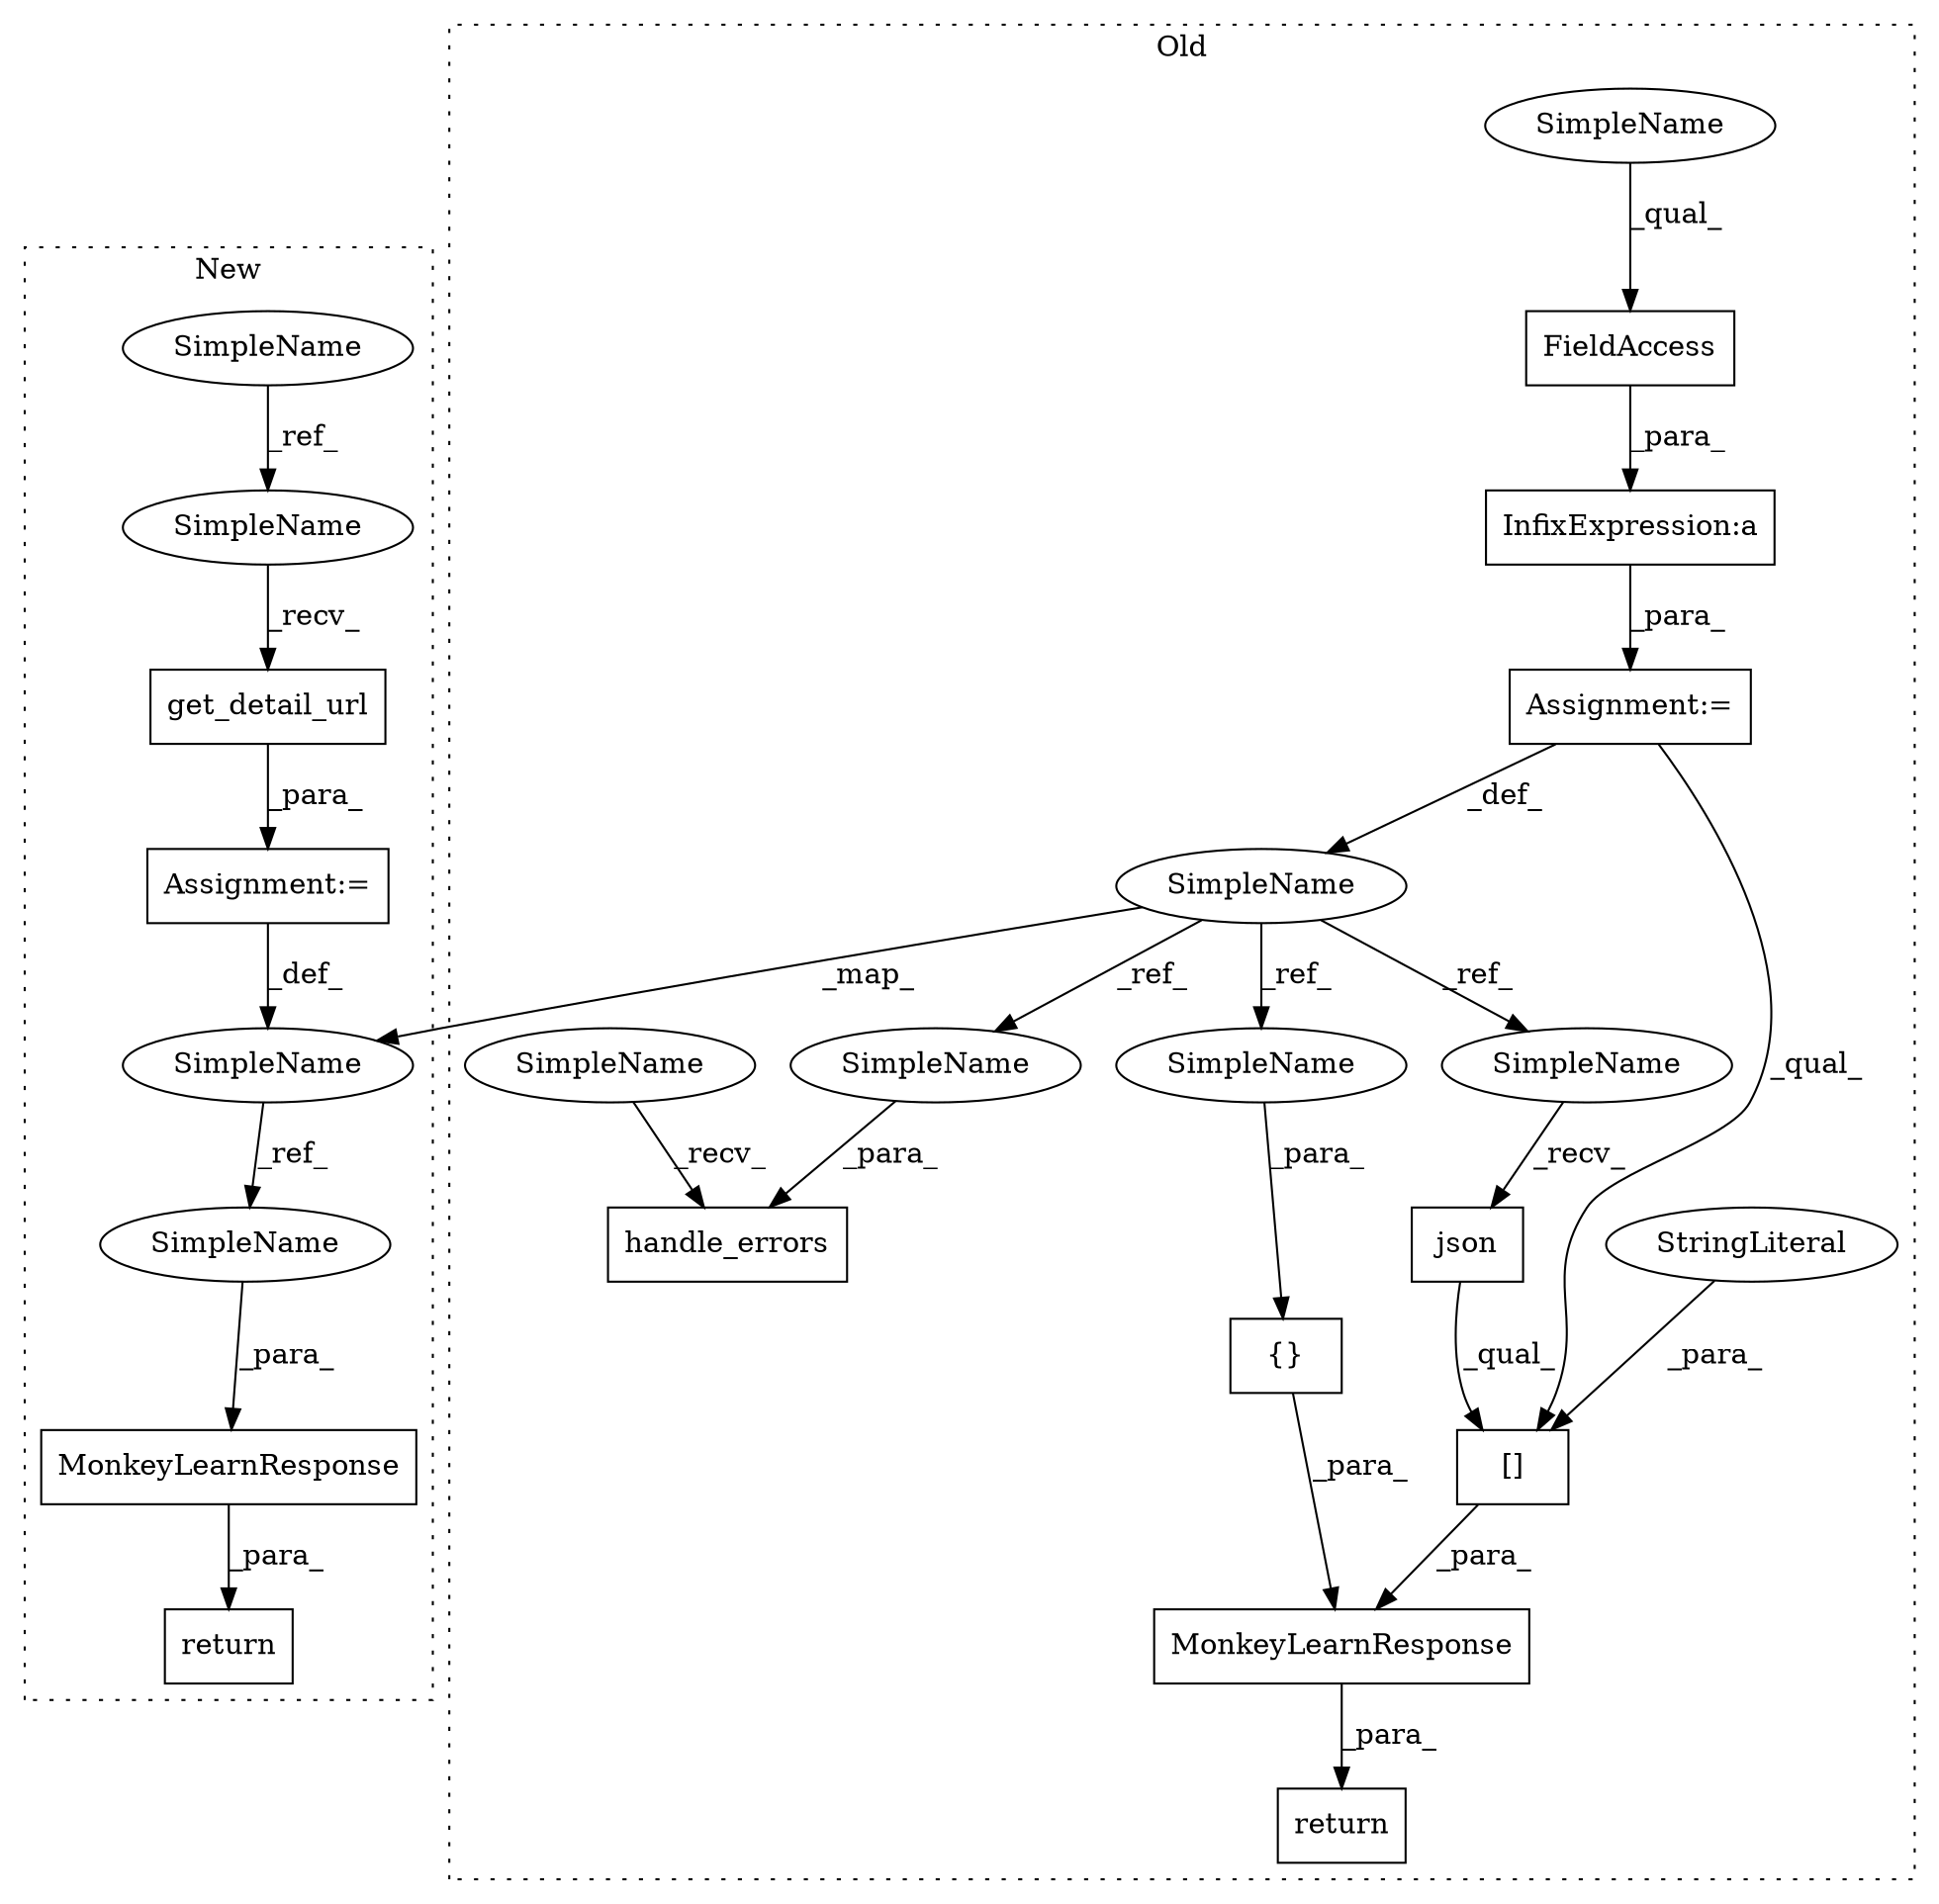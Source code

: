 digraph G {
subgraph cluster0 {
1 [label="json" a="32" s="6027" l="6" shape="box"];
3 [label="return" a="41" s="5991" l="7" shape="box"];
5 [label="SimpleName" a="42" s="5894" l="8" shape="ellipse"];
7 [label="{}" a="4" s="6053,6062" l="1,1" shape="box"];
8 [label="InfixExpression:a" a="27" s="5861" l="3" shape="box"];
9 [label="[]" a="2" s="6018,6042" l="16,1" shape="box"];
10 [label="StringLiteral" a="45" s="6034" l="8" shape="ellipse"];
11 [label="FieldAccess" a="22" s="5848" l="13" shape="box"];
12 [label="handle_errors" a="32" s="5962,5984" l="14,1" shape="box"];
13 [label="Assignment:=" a="7" s="5845" l="1" shape="box"];
15 [label="MonkeyLearnResponse" a="32" s="5998,6063" l="20,1" shape="box"];
18 [label="SimpleName" a="42" s="5976" l="8" shape="ellipse"];
19 [label="SimpleName" a="42" s="6054" l="8" shape="ellipse"];
20 [label="SimpleName" a="42" s="6018" l="8" shape="ellipse"];
23 [label="SimpleName" a="42" s="5848" l="4" shape="ellipse"];
24 [label="SimpleName" a="42" s="5957" l="4" shape="ellipse"];
label = "Old";
style="dotted";
}
subgraph cluster1 {
2 [label="return" a="41" s="2411" l="7" shape="box"];
4 [label="Assignment:=" a="7" s="2303" l="1" shape="box"];
6 [label="SimpleName" a="42" s="2348" l="8" shape="ellipse"];
14 [label="MonkeyLearnResponse" a="32" s="2418,2446" l="20,1" shape="box"];
16 [label="get_detail_url" a="32" s="2309,2341" l="15,1" shape="box"];
17 [label="SimpleName" a="42" s="2197" l="4" shape="ellipse"];
21 [label="SimpleName" a="42" s="2304" l="4" shape="ellipse"];
22 [label="SimpleName" a="42" s="2438" l="8" shape="ellipse"];
label = "New";
style="dotted";
}
1 -> 9 [label="_qual_"];
4 -> 6 [label="_def_"];
5 -> 19 [label="_ref_"];
5 -> 18 [label="_ref_"];
5 -> 6 [label="_map_"];
5 -> 20 [label="_ref_"];
6 -> 22 [label="_ref_"];
7 -> 15 [label="_para_"];
8 -> 13 [label="_para_"];
9 -> 15 [label="_para_"];
10 -> 9 [label="_para_"];
11 -> 8 [label="_para_"];
13 -> 5 [label="_def_"];
13 -> 9 [label="_qual_"];
14 -> 2 [label="_para_"];
15 -> 3 [label="_para_"];
16 -> 4 [label="_para_"];
17 -> 21 [label="_ref_"];
18 -> 12 [label="_para_"];
19 -> 7 [label="_para_"];
20 -> 1 [label="_recv_"];
21 -> 16 [label="_recv_"];
22 -> 14 [label="_para_"];
23 -> 11 [label="_qual_"];
24 -> 12 [label="_recv_"];
}